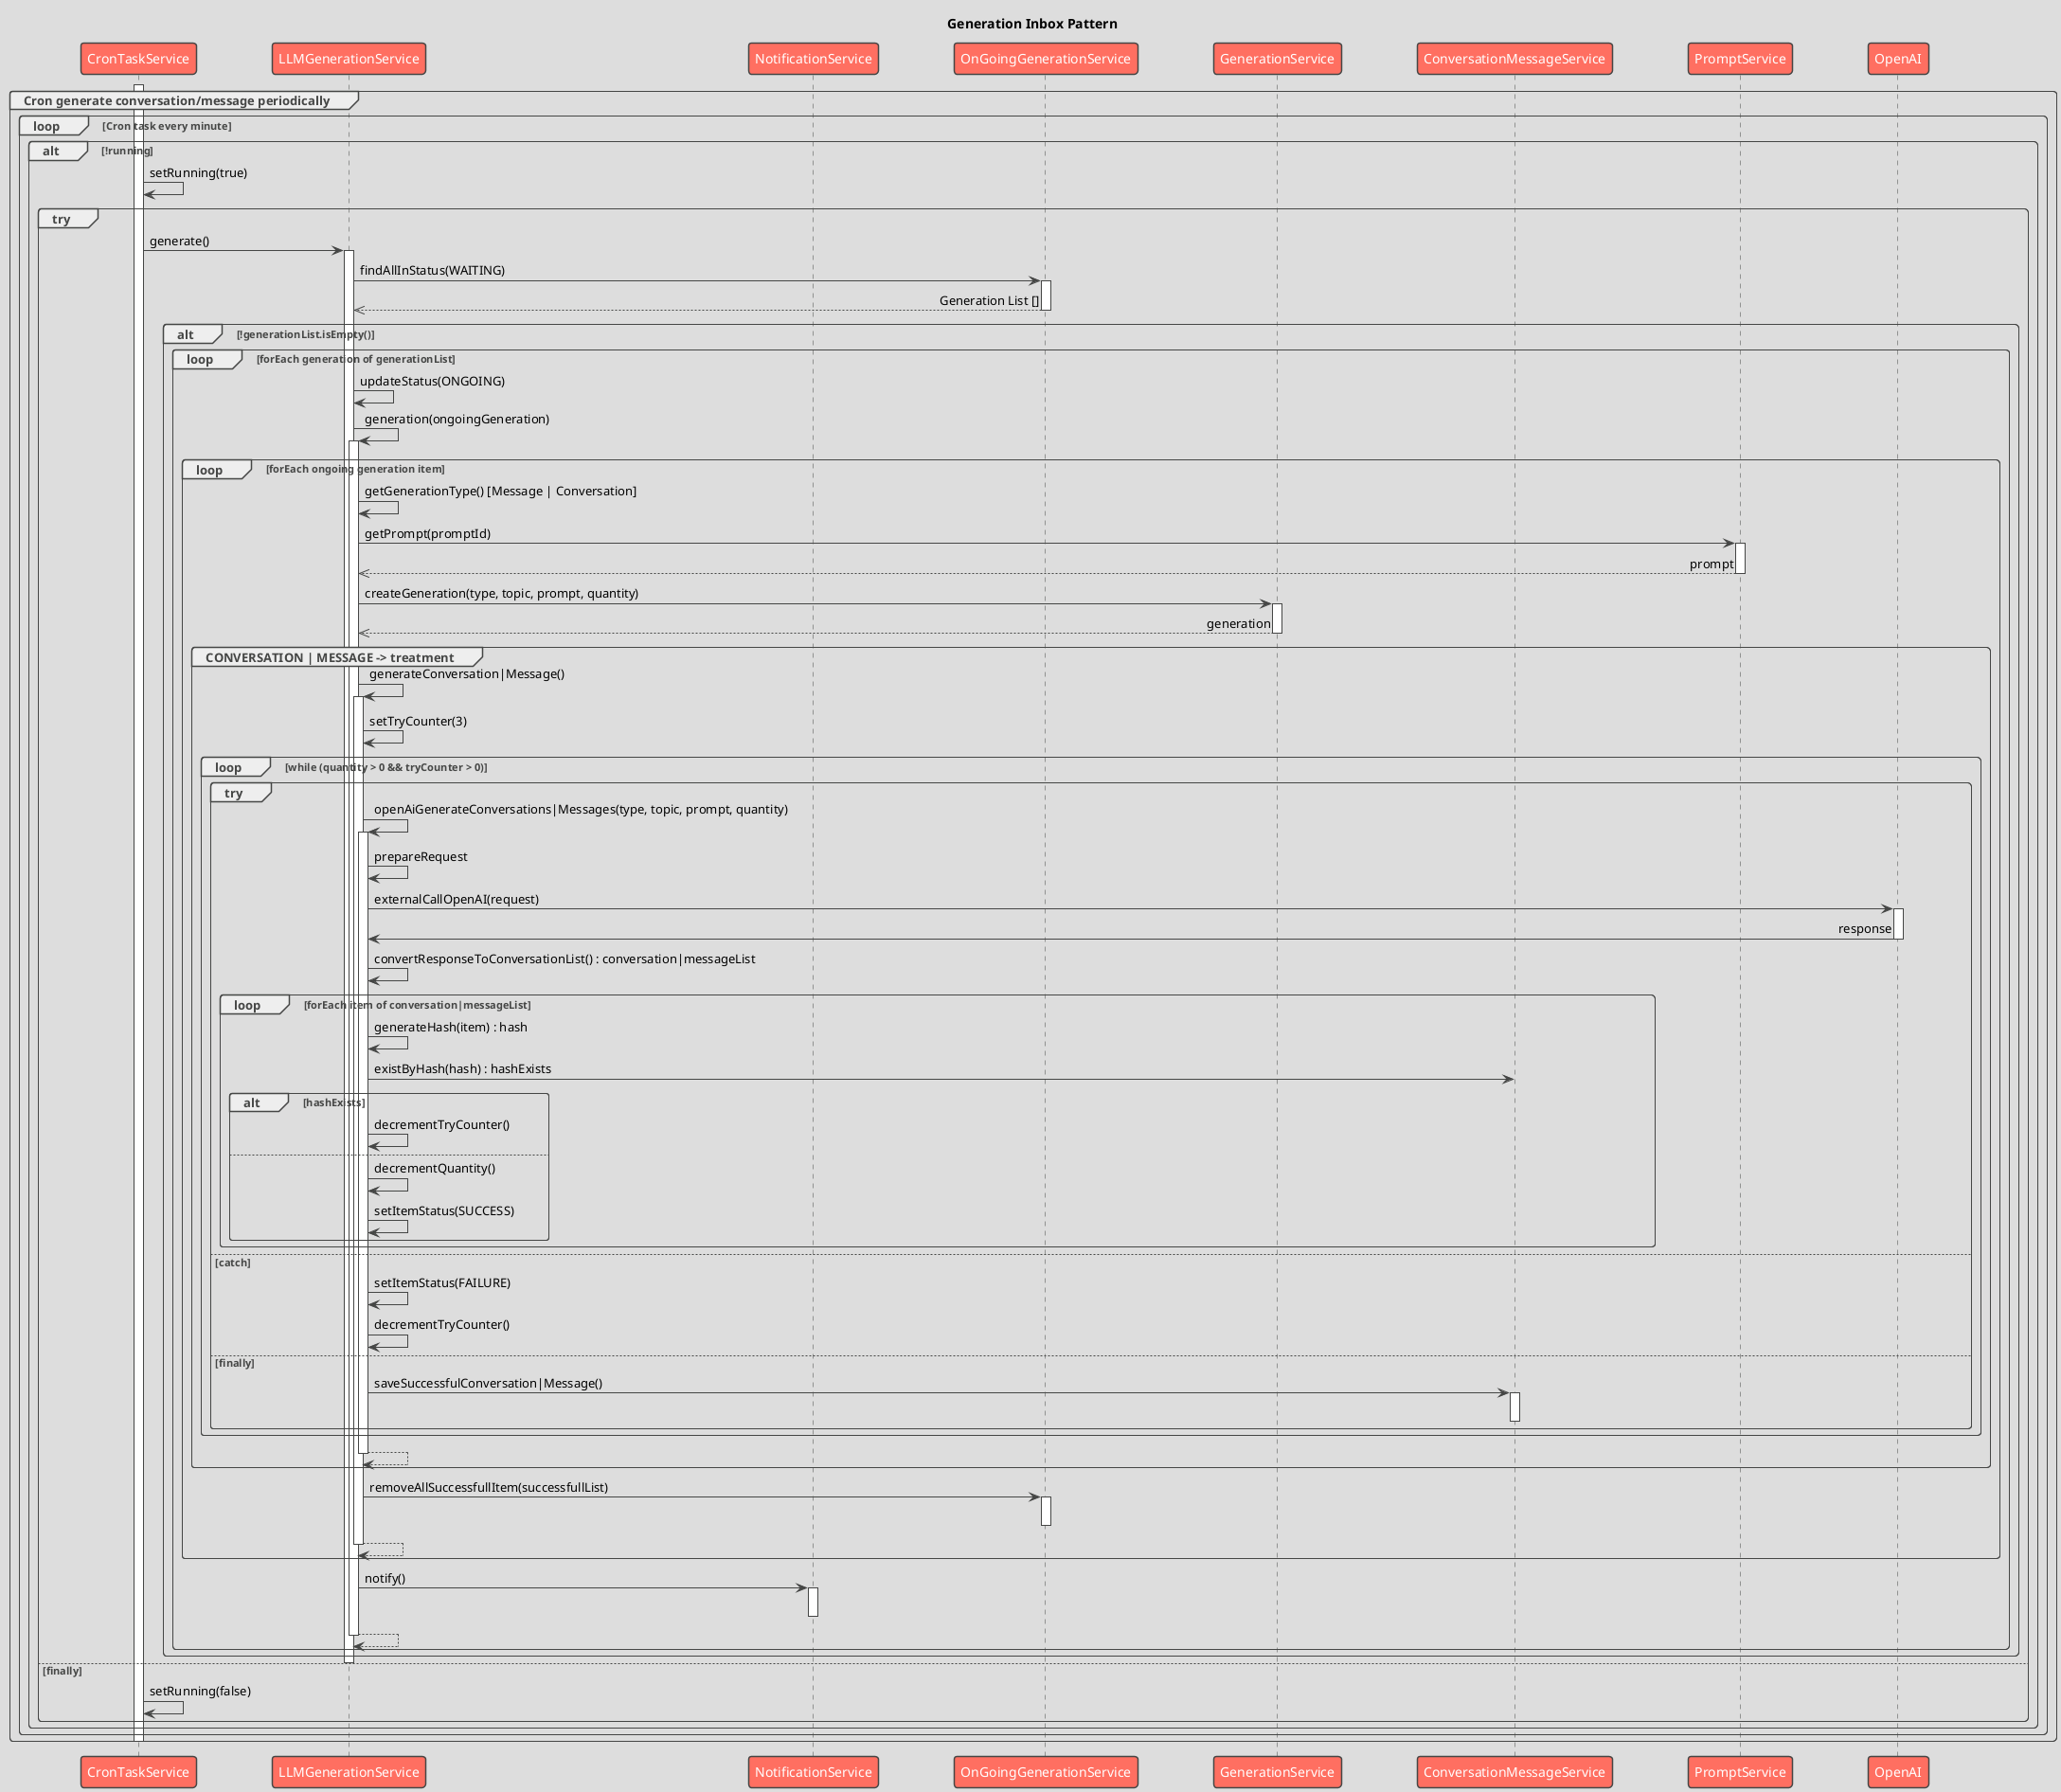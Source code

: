 @startuml
title Generation Inbox Pattern
!theme toy
skinparam Participantpadding 35
skinparam defaultFontName Aapex
skinparam Shadowing false
skinparam sequenceMessageAlign direction

participant CronTaskService
participant LLMGenerationService
participant NotificationService
participant OnGoingGenerationService
participant GenerationService
participant ConversationMessageService
participant PromptService
participant OpenAI

group Cron generate conversation/message periodically
    activate CronTaskService
    loop Cron task every minute
        alt !running
        CronTaskService -> CronTaskService: setRunning(true)
         group try
            CronTaskService -> LLMGenerationService : generate()
            activate LLMGenerationService
                LLMGenerationService -> OnGoingGenerationService : findAllInStatus(WAITING)
                activate OnGoingGenerationService
                    OnGoingGenerationService -->> LLMGenerationService : Generation List []
                deactivate OnGoingGenerationService
                alt !generationList.isEmpty()
                    loop forEach generation of generationList
                        LLMGenerationService -> LLMGenerationService : updateStatus(ONGOING)
                        LLMGenerationService -> LLMGenerationService ++ : generation(ongoingGeneration)
                            loop forEach ongoing generation item
                                LLMGenerationService -> LLMGenerationService : getGenerationType() [Message | Conversation]
                                LLMGenerationService -> PromptService : getPrompt(promptId)
                                activate PromptService
                                    PromptService -->> LLMGenerationService : prompt
                                deactivate PromptService
                                LLMGenerationService -> GenerationService : createGeneration(type, topic, prompt, quantity)
                                activate GenerationService
                                    GenerationService -->> LLMGenerationService : generation
                                deactivate GenerationService
                                group CONVERSATION | MESSAGE -> treatment
                                LLMGenerationService -> LLMGenerationService ++ : generateConversation|Message()
                                    LLMGenerationService -> LLMGenerationService : setTryCounter(3)
                                    loop while (quantity > 0 && tryCounter > 0)
                                       group try
                                            LLMGenerationService -> LLMGenerationService ++ : openAiGenerateConversations|Messages(type, topic, prompt, quantity)
                                                LLMGenerationService -> LLMGenerationService : prepareRequest
                                                LLMGenerationService -> OpenAI : externalCallOpenAI(request)
                                                activate OpenAI
                                                    OpenAI -> LLMGenerationService : response
                                                deactivate OpenAI
                                                LLMGenerationService -> LLMGenerationService : convertResponseToConversationList() : conversation|messageList
                                                loop forEach item of conversation|messageList
                                                    LLMGenerationService -> LLMGenerationService : generateHash(item) : hash
                                                    LLMGenerationService -> ConversationMessageService : existByHash(hash) : hashExists
                                                    alt hashExists
                                                        LLMGenerationService -> LLMGenerationService : decrementTryCounter()
                                                    else
                                                        LLMGenerationService -> LLMGenerationService : decrementQuantity()
                                                        LLMGenerationService -> LLMGenerationService : setItemStatus(SUCCESS)
                                                    end alt
                                                end loop
                                       else catch
                                            LLMGenerationService -> LLMGenerationService : setItemStatus(FAILURE)
                                            LLMGenerationService -> LLMGenerationService : decrementTryCounter()
                                       else finally
                                            LLMGenerationService -> ConversationMessageService : saveSuccessfulConversation|Message()
                                            activate ConversationMessageService
                                            deactivate ConversationMessageService
                                       end group
                                    end loop
                                    return
                                end group
                                LLMGenerationService -> OnGoingGenerationService : removeAllSuccessfullItem(successfullList)
                                activate OnGoingGenerationService
                                deactivate OnGoingGenerationService
                                return
                            end loop
                            LLMGenerationService -> NotificationService : notify()
                            activate NotificationService
                            deactivate NotificationService
                            return
                    end loop
                end alt
            deactivate LLMGenerationService
         else finally
            CronTaskService -> CronTaskService : setRunning(false)
         end group
        end alt
    end loop

    deactivate CronTaskService
end group










@enduml